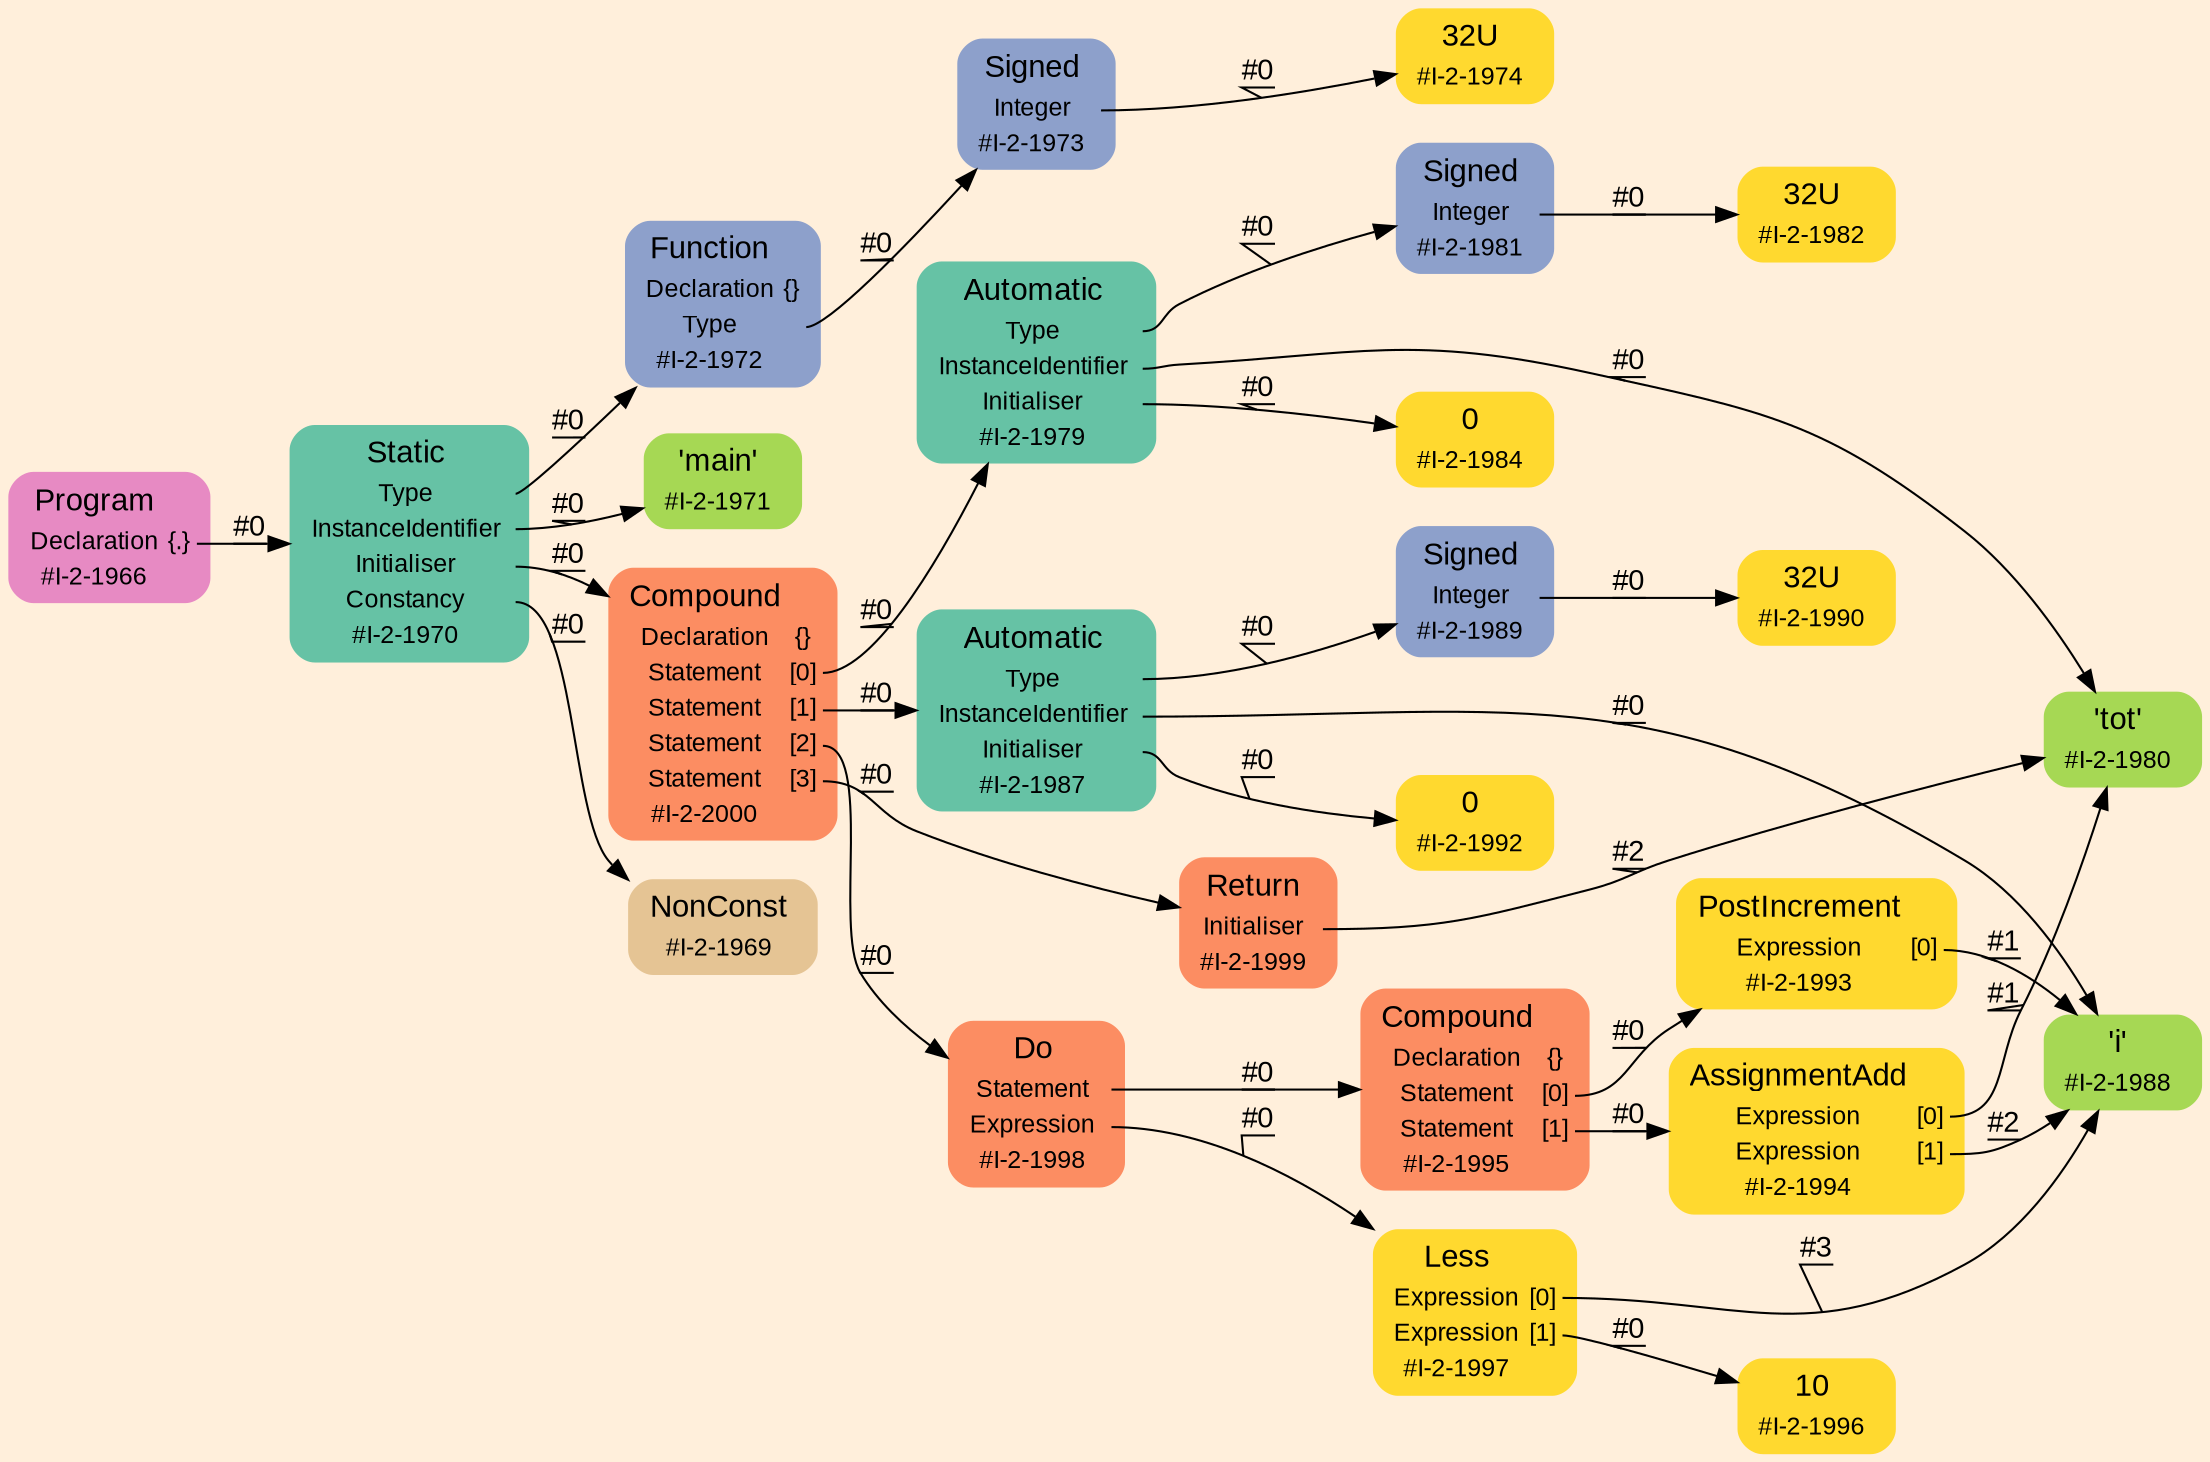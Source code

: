 digraph "" {
label = ""
labelloc = t
fontsize = "36"
graph [
    rankdir = "LR"
    ranksep = 0.3
    bgcolor = antiquewhite1
    color = black
    fontcolor = black
    fontname = "Arial"
];
node [
    fontname = "Arial"
];
edge [
    fontname = "Arial"
];


// -------------------- node figure --------------------
"#I-2-1966" [
    shape = "plaintext"
    fillcolor = "/set28/4"
    label = <<TABLE BORDER="0" CELLBORDER="0" CELLSPACING="0">
     <TR><TD><FONT POINT-SIZE="15.0">Program</FONT></TD><TD></TD></TR>
     <TR><TD>Declaration</TD><TD PORT="port0">{.}</TD></TR>
     <TR><TD>#I-2-1966</TD><TD PORT="port1"></TD></TR>
    </TABLE>>
    style = "rounded,filled"
    fontsize = "12"
];

"#I-2-1970" [
    shape = "plaintext"
    fillcolor = "/set28/1"
    label = <<TABLE BORDER="0" CELLBORDER="0" CELLSPACING="0">
     <TR><TD><FONT POINT-SIZE="15.0">Static</FONT></TD><TD></TD></TR>
     <TR><TD>Type</TD><TD PORT="port0"></TD></TR>
     <TR><TD>InstanceIdentifier</TD><TD PORT="port1"></TD></TR>
     <TR><TD>Initialiser</TD><TD PORT="port2"></TD></TR>
     <TR><TD>Constancy</TD><TD PORT="port3"></TD></TR>
     <TR><TD>#I-2-1970</TD><TD PORT="port4"></TD></TR>
    </TABLE>>
    style = "rounded,filled"
    fontsize = "12"
];

"#I-2-1972" [
    shape = "plaintext"
    fillcolor = "/set28/3"
    label = <<TABLE BORDER="0" CELLBORDER="0" CELLSPACING="0">
     <TR><TD><FONT POINT-SIZE="15.0">Function</FONT></TD><TD></TD></TR>
     <TR><TD>Declaration</TD><TD PORT="port0">{}</TD></TR>
     <TR><TD>Type</TD><TD PORT="port1"></TD></TR>
     <TR><TD>#I-2-1972</TD><TD PORT="port2"></TD></TR>
    </TABLE>>
    style = "rounded,filled"
    fontsize = "12"
];

"#I-2-1973" [
    shape = "plaintext"
    fillcolor = "/set28/3"
    label = <<TABLE BORDER="0" CELLBORDER="0" CELLSPACING="0">
     <TR><TD><FONT POINT-SIZE="15.0">Signed</FONT></TD><TD></TD></TR>
     <TR><TD>Integer</TD><TD PORT="port0"></TD></TR>
     <TR><TD>#I-2-1973</TD><TD PORT="port1"></TD></TR>
    </TABLE>>
    style = "rounded,filled"
    fontsize = "12"
];

"#I-2-1974" [
    shape = "plaintext"
    fillcolor = "/set28/6"
    label = <<TABLE BORDER="0" CELLBORDER="0" CELLSPACING="0">
     <TR><TD><FONT POINT-SIZE="15.0">32U</FONT></TD><TD></TD></TR>
     <TR><TD>#I-2-1974</TD><TD PORT="port0"></TD></TR>
    </TABLE>>
    style = "rounded,filled"
    fontsize = "12"
];

"#I-2-1971" [
    shape = "plaintext"
    fillcolor = "/set28/5"
    label = <<TABLE BORDER="0" CELLBORDER="0" CELLSPACING="0">
     <TR><TD><FONT POINT-SIZE="15.0">'main'</FONT></TD><TD></TD></TR>
     <TR><TD>#I-2-1971</TD><TD PORT="port0"></TD></TR>
    </TABLE>>
    style = "rounded,filled"
    fontsize = "12"
];

"#I-2-2000" [
    shape = "plaintext"
    fillcolor = "/set28/2"
    label = <<TABLE BORDER="0" CELLBORDER="0" CELLSPACING="0">
     <TR><TD><FONT POINT-SIZE="15.0">Compound</FONT></TD><TD></TD></TR>
     <TR><TD>Declaration</TD><TD PORT="port0">{}</TD></TR>
     <TR><TD>Statement</TD><TD PORT="port1">[0]</TD></TR>
     <TR><TD>Statement</TD><TD PORT="port2">[1]</TD></TR>
     <TR><TD>Statement</TD><TD PORT="port3">[2]</TD></TR>
     <TR><TD>Statement</TD><TD PORT="port4">[3]</TD></TR>
     <TR><TD>#I-2-2000</TD><TD PORT="port5"></TD></TR>
    </TABLE>>
    style = "rounded,filled"
    fontsize = "12"
];

"#I-2-1979" [
    shape = "plaintext"
    fillcolor = "/set28/1"
    label = <<TABLE BORDER="0" CELLBORDER="0" CELLSPACING="0">
     <TR><TD><FONT POINT-SIZE="15.0">Automatic</FONT></TD><TD></TD></TR>
     <TR><TD>Type</TD><TD PORT="port0"></TD></TR>
     <TR><TD>InstanceIdentifier</TD><TD PORT="port1"></TD></TR>
     <TR><TD>Initialiser</TD><TD PORT="port2"></TD></TR>
     <TR><TD>#I-2-1979</TD><TD PORT="port3"></TD></TR>
    </TABLE>>
    style = "rounded,filled"
    fontsize = "12"
];

"#I-2-1981" [
    shape = "plaintext"
    fillcolor = "/set28/3"
    label = <<TABLE BORDER="0" CELLBORDER="0" CELLSPACING="0">
     <TR><TD><FONT POINT-SIZE="15.0">Signed</FONT></TD><TD></TD></TR>
     <TR><TD>Integer</TD><TD PORT="port0"></TD></TR>
     <TR><TD>#I-2-1981</TD><TD PORT="port1"></TD></TR>
    </TABLE>>
    style = "rounded,filled"
    fontsize = "12"
];

"#I-2-1982" [
    shape = "plaintext"
    fillcolor = "/set28/6"
    label = <<TABLE BORDER="0" CELLBORDER="0" CELLSPACING="0">
     <TR><TD><FONT POINT-SIZE="15.0">32U</FONT></TD><TD></TD></TR>
     <TR><TD>#I-2-1982</TD><TD PORT="port0"></TD></TR>
    </TABLE>>
    style = "rounded,filled"
    fontsize = "12"
];

"#I-2-1980" [
    shape = "plaintext"
    fillcolor = "/set28/5"
    label = <<TABLE BORDER="0" CELLBORDER="0" CELLSPACING="0">
     <TR><TD><FONT POINT-SIZE="15.0">'tot'</FONT></TD><TD></TD></TR>
     <TR><TD>#I-2-1980</TD><TD PORT="port0"></TD></TR>
    </TABLE>>
    style = "rounded,filled"
    fontsize = "12"
];

"#I-2-1984" [
    shape = "plaintext"
    fillcolor = "/set28/6"
    label = <<TABLE BORDER="0" CELLBORDER="0" CELLSPACING="0">
     <TR><TD><FONT POINT-SIZE="15.0">0</FONT></TD><TD></TD></TR>
     <TR><TD>#I-2-1984</TD><TD PORT="port0"></TD></TR>
    </TABLE>>
    style = "rounded,filled"
    fontsize = "12"
];

"#I-2-1987" [
    shape = "plaintext"
    fillcolor = "/set28/1"
    label = <<TABLE BORDER="0" CELLBORDER="0" CELLSPACING="0">
     <TR><TD><FONT POINT-SIZE="15.0">Automatic</FONT></TD><TD></TD></TR>
     <TR><TD>Type</TD><TD PORT="port0"></TD></TR>
     <TR><TD>InstanceIdentifier</TD><TD PORT="port1"></TD></TR>
     <TR><TD>Initialiser</TD><TD PORT="port2"></TD></TR>
     <TR><TD>#I-2-1987</TD><TD PORT="port3"></TD></TR>
    </TABLE>>
    style = "rounded,filled"
    fontsize = "12"
];

"#I-2-1989" [
    shape = "plaintext"
    fillcolor = "/set28/3"
    label = <<TABLE BORDER="0" CELLBORDER="0" CELLSPACING="0">
     <TR><TD><FONT POINT-SIZE="15.0">Signed</FONT></TD><TD></TD></TR>
     <TR><TD>Integer</TD><TD PORT="port0"></TD></TR>
     <TR><TD>#I-2-1989</TD><TD PORT="port1"></TD></TR>
    </TABLE>>
    style = "rounded,filled"
    fontsize = "12"
];

"#I-2-1990" [
    shape = "plaintext"
    fillcolor = "/set28/6"
    label = <<TABLE BORDER="0" CELLBORDER="0" CELLSPACING="0">
     <TR><TD><FONT POINT-SIZE="15.0">32U</FONT></TD><TD></TD></TR>
     <TR><TD>#I-2-1990</TD><TD PORT="port0"></TD></TR>
    </TABLE>>
    style = "rounded,filled"
    fontsize = "12"
];

"#I-2-1988" [
    shape = "plaintext"
    fillcolor = "/set28/5"
    label = <<TABLE BORDER="0" CELLBORDER="0" CELLSPACING="0">
     <TR><TD><FONT POINT-SIZE="15.0">'i'</FONT></TD><TD></TD></TR>
     <TR><TD>#I-2-1988</TD><TD PORT="port0"></TD></TR>
    </TABLE>>
    style = "rounded,filled"
    fontsize = "12"
];

"#I-2-1992" [
    shape = "plaintext"
    fillcolor = "/set28/6"
    label = <<TABLE BORDER="0" CELLBORDER="0" CELLSPACING="0">
     <TR><TD><FONT POINT-SIZE="15.0">0</FONT></TD><TD></TD></TR>
     <TR><TD>#I-2-1992</TD><TD PORT="port0"></TD></TR>
    </TABLE>>
    style = "rounded,filled"
    fontsize = "12"
];

"#I-2-1998" [
    shape = "plaintext"
    fillcolor = "/set28/2"
    label = <<TABLE BORDER="0" CELLBORDER="0" CELLSPACING="0">
     <TR><TD><FONT POINT-SIZE="15.0">Do</FONT></TD><TD></TD></TR>
     <TR><TD>Statement</TD><TD PORT="port0"></TD></TR>
     <TR><TD>Expression</TD><TD PORT="port1"></TD></TR>
     <TR><TD>#I-2-1998</TD><TD PORT="port2"></TD></TR>
    </TABLE>>
    style = "rounded,filled"
    fontsize = "12"
];

"#I-2-1995" [
    shape = "plaintext"
    fillcolor = "/set28/2"
    label = <<TABLE BORDER="0" CELLBORDER="0" CELLSPACING="0">
     <TR><TD><FONT POINT-SIZE="15.0">Compound</FONT></TD><TD></TD></TR>
     <TR><TD>Declaration</TD><TD PORT="port0">{}</TD></TR>
     <TR><TD>Statement</TD><TD PORT="port1">[0]</TD></TR>
     <TR><TD>Statement</TD><TD PORT="port2">[1]</TD></TR>
     <TR><TD>#I-2-1995</TD><TD PORT="port3"></TD></TR>
    </TABLE>>
    style = "rounded,filled"
    fontsize = "12"
];

"#I-2-1993" [
    shape = "plaintext"
    fillcolor = "/set28/6"
    label = <<TABLE BORDER="0" CELLBORDER="0" CELLSPACING="0">
     <TR><TD><FONT POINT-SIZE="15.0">PostIncrement</FONT></TD><TD></TD></TR>
     <TR><TD>Expression</TD><TD PORT="port0">[0]</TD></TR>
     <TR><TD>#I-2-1993</TD><TD PORT="port1"></TD></TR>
    </TABLE>>
    style = "rounded,filled"
    fontsize = "12"
];

"#I-2-1994" [
    shape = "plaintext"
    fillcolor = "/set28/6"
    label = <<TABLE BORDER="0" CELLBORDER="0" CELLSPACING="0">
     <TR><TD><FONT POINT-SIZE="15.0">AssignmentAdd</FONT></TD><TD></TD></TR>
     <TR><TD>Expression</TD><TD PORT="port0">[0]</TD></TR>
     <TR><TD>Expression</TD><TD PORT="port1">[1]</TD></TR>
     <TR><TD>#I-2-1994</TD><TD PORT="port2"></TD></TR>
    </TABLE>>
    style = "rounded,filled"
    fontsize = "12"
];

"#I-2-1997" [
    shape = "plaintext"
    fillcolor = "/set28/6"
    label = <<TABLE BORDER="0" CELLBORDER="0" CELLSPACING="0">
     <TR><TD><FONT POINT-SIZE="15.0">Less</FONT></TD><TD></TD></TR>
     <TR><TD>Expression</TD><TD PORT="port0">[0]</TD></TR>
     <TR><TD>Expression</TD><TD PORT="port1">[1]</TD></TR>
     <TR><TD>#I-2-1997</TD><TD PORT="port2"></TD></TR>
    </TABLE>>
    style = "rounded,filled"
    fontsize = "12"
];

"#I-2-1996" [
    shape = "plaintext"
    fillcolor = "/set28/6"
    label = <<TABLE BORDER="0" CELLBORDER="0" CELLSPACING="0">
     <TR><TD><FONT POINT-SIZE="15.0">10</FONT></TD><TD></TD></TR>
     <TR><TD>#I-2-1996</TD><TD PORT="port0"></TD></TR>
    </TABLE>>
    style = "rounded,filled"
    fontsize = "12"
];

"#I-2-1999" [
    shape = "plaintext"
    fillcolor = "/set28/2"
    label = <<TABLE BORDER="0" CELLBORDER="0" CELLSPACING="0">
     <TR><TD><FONT POINT-SIZE="15.0">Return</FONT></TD><TD></TD></TR>
     <TR><TD>Initialiser</TD><TD PORT="port0"></TD></TR>
     <TR><TD>#I-2-1999</TD><TD PORT="port1"></TD></TR>
    </TABLE>>
    style = "rounded,filled"
    fontsize = "12"
];

"#I-2-1969" [
    shape = "plaintext"
    fillcolor = "/set28/7"
    label = <<TABLE BORDER="0" CELLBORDER="0" CELLSPACING="0">
     <TR><TD><FONT POINT-SIZE="15.0">NonConst</FONT></TD><TD></TD></TR>
     <TR><TD>#I-2-1969</TD><TD PORT="port0"></TD></TR>
    </TABLE>>
    style = "rounded,filled"
    fontsize = "12"
];



// -------------------- links --------------------
// links for block #I-2-1966
"#I-2-1966":port0 -> "#I-2-1970" [
    label = "#0"
    decorate = true
    color = black
    fontcolor = black
];

// links for block #I-2-1970
"#I-2-1970":port0 -> "#I-2-1972" [
    label = "#0"
    decorate = true
    color = black
    fontcolor = black
];

"#I-2-1970":port1 -> "#I-2-1971" [
    label = "#0"
    decorate = true
    color = black
    fontcolor = black
];

"#I-2-1970":port2 -> "#I-2-2000" [
    label = "#0"
    decorate = true
    color = black
    fontcolor = black
];

"#I-2-1970":port3 -> "#I-2-1969" [
    label = "#0"
    decorate = true
    color = black
    fontcolor = black
];

// links for block #I-2-1972
"#I-2-1972":port1 -> "#I-2-1973" [
    label = "#0"
    decorate = true
    color = black
    fontcolor = black
];

// links for block #I-2-1973
"#I-2-1973":port0 -> "#I-2-1974" [
    label = "#0"
    decorate = true
    color = black
    fontcolor = black
];

// links for block #I-2-1974
// links for block #I-2-1971
// links for block #I-2-2000
"#I-2-2000":port1 -> "#I-2-1979" [
    label = "#0"
    decorate = true
    color = black
    fontcolor = black
];

"#I-2-2000":port2 -> "#I-2-1987" [
    label = "#0"
    decorate = true
    color = black
    fontcolor = black
];

"#I-2-2000":port3 -> "#I-2-1998" [
    label = "#0"
    decorate = true
    color = black
    fontcolor = black
];

"#I-2-2000":port4 -> "#I-2-1999" [
    label = "#0"
    decorate = true
    color = black
    fontcolor = black
];

// links for block #I-2-1979
"#I-2-1979":port0 -> "#I-2-1981" [
    label = "#0"
    decorate = true
    color = black
    fontcolor = black
];

"#I-2-1979":port1 -> "#I-2-1980" [
    label = "#0"
    decorate = true
    color = black
    fontcolor = black
];

"#I-2-1979":port2 -> "#I-2-1984" [
    label = "#0"
    decorate = true
    color = black
    fontcolor = black
];

// links for block #I-2-1981
"#I-2-1981":port0 -> "#I-2-1982" [
    label = "#0"
    decorate = true
    color = black
    fontcolor = black
];

// links for block #I-2-1982
// links for block #I-2-1980
// links for block #I-2-1984
// links for block #I-2-1987
"#I-2-1987":port0 -> "#I-2-1989" [
    label = "#0"
    decorate = true
    color = black
    fontcolor = black
];

"#I-2-1987":port1 -> "#I-2-1988" [
    label = "#0"
    decorate = true
    color = black
    fontcolor = black
];

"#I-2-1987":port2 -> "#I-2-1992" [
    label = "#0"
    decorate = true
    color = black
    fontcolor = black
];

// links for block #I-2-1989
"#I-2-1989":port0 -> "#I-2-1990" [
    label = "#0"
    decorate = true
    color = black
    fontcolor = black
];

// links for block #I-2-1990
// links for block #I-2-1988
// links for block #I-2-1992
// links for block #I-2-1998
"#I-2-1998":port0 -> "#I-2-1995" [
    label = "#0"
    decorate = true
    color = black
    fontcolor = black
];

"#I-2-1998":port1 -> "#I-2-1997" [
    label = "#0"
    decorate = true
    color = black
    fontcolor = black
];

// links for block #I-2-1995
"#I-2-1995":port1 -> "#I-2-1993" [
    label = "#0"
    decorate = true
    color = black
    fontcolor = black
];

"#I-2-1995":port2 -> "#I-2-1994" [
    label = "#0"
    decorate = true
    color = black
    fontcolor = black
];

// links for block #I-2-1993
"#I-2-1993":port0 -> "#I-2-1988" [
    label = "#1"
    decorate = true
    color = black
    fontcolor = black
];

// links for block #I-2-1994
"#I-2-1994":port0 -> "#I-2-1980" [
    label = "#1"
    decorate = true
    color = black
    fontcolor = black
];

"#I-2-1994":port1 -> "#I-2-1988" [
    label = "#2"
    decorate = true
    color = black
    fontcolor = black
];

// links for block #I-2-1997
"#I-2-1997":port0 -> "#I-2-1988" [
    label = "#3"
    decorate = true
    color = black
    fontcolor = black
];

"#I-2-1997":port1 -> "#I-2-1996" [
    label = "#0"
    decorate = true
    color = black
    fontcolor = black
];

// links for block #I-2-1996
// links for block #I-2-1999
"#I-2-1999":port0 -> "#I-2-1980" [
    label = "#2"
    decorate = true
    color = black
    fontcolor = black
];

// links for block #I-2-1969
}

